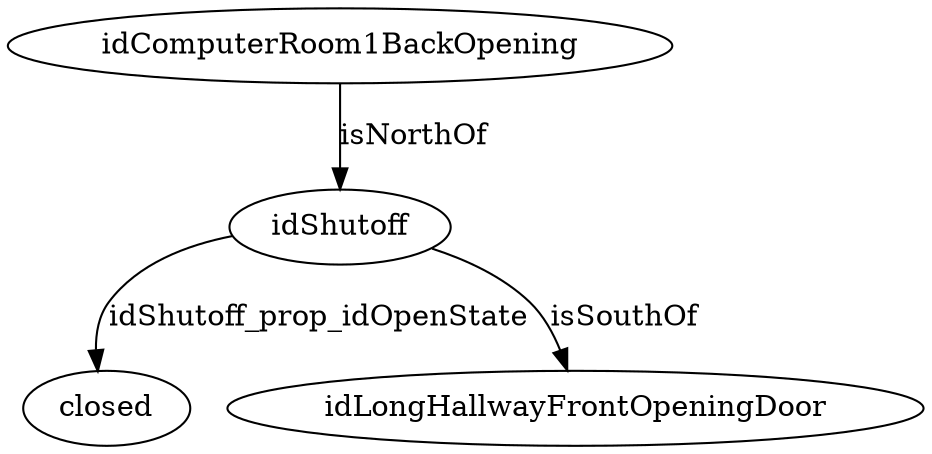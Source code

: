 strict digraph  {
idComputerRoom1BackOpening [node_type=entity_node, root=root];
idShutoff;
closed;
idLongHallwayFrontOpeningDoor;
idComputerRoom1BackOpening -> idShutoff  [edge_type=relationship, label=isNorthOf];
idShutoff -> closed  [edge_type=property, label=idShutoff_prop_idOpenState];
idShutoff -> idLongHallwayFrontOpeningDoor  [edge_type=relationship, label=isSouthOf];
}
